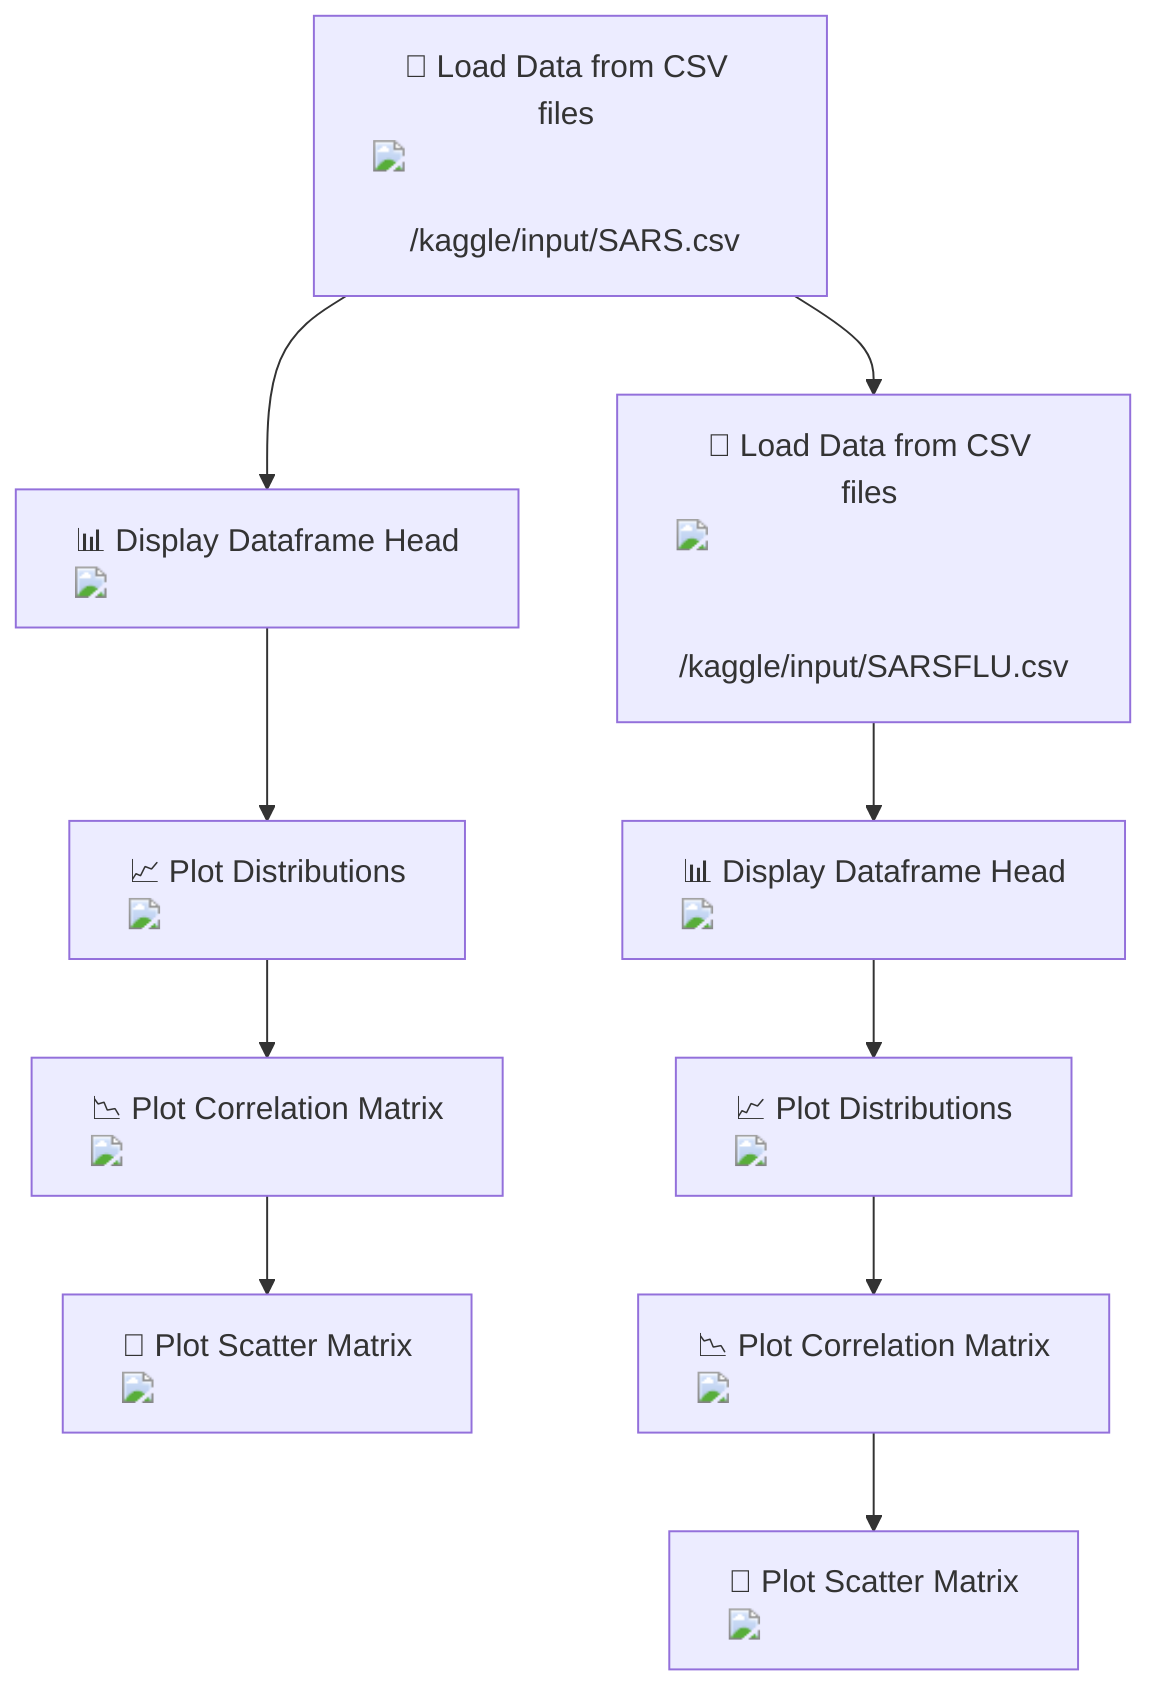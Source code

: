 graph TD;
    A["📂 Load Data from CSV files <img src='icons/file.svg' /> <br/> /kaggle/input/SARS.csv"] --> B["📊 Display Dataframe Head <img src='dummy_plots/table.svg' />"];
    B --> C["📈 Plot Distributions <img src='dummy_plots/hist_template.svg' />"];
    C --> D["📉 Plot Correlation Matrix <img src='dummy_plots/corr_template.svg' />"];
    D --> E["🔮 Plot Scatter Matrix <img src='dummy_plots/scatter_plot_template.svg' />"];
    
    F["📂 Load Data from CSV files <img src='icons/file.svg' /> <br/> /kaggle/input/SARSFLU.csv"] --> G["📊 Display Dataframe Head <img src='dummy_plots/table.svg' />"];
    G --> H["📈 Plot Distributions <img src='dummy_plots/hist_template.svg' />"];
    H --> I["📉 Plot Correlation Matrix <img src='dummy_plots/corr_template.svg' />"];
    I --> J["🔮 Plot Scatter Matrix <img src='dummy_plots/scatter_plot_template.svg' />"];

    A --> F;